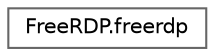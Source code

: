 digraph "Graphical Class Hierarchy"
{
 // LATEX_PDF_SIZE
  bgcolor="transparent";
  edge [fontname=Helvetica,fontsize=10,labelfontname=Helvetica,labelfontsize=10];
  node [fontname=Helvetica,fontsize=10,shape=box,height=0.2,width=0.4];
  rankdir="LR";
  Node0 [id="Node000000",label="FreeRDP.freerdp",height=0.2,width=0.4,color="grey40", fillcolor="white", style="filled",URL="$struct_free_r_d_p_1_1freerdp.html",tooltip=" "];
}

